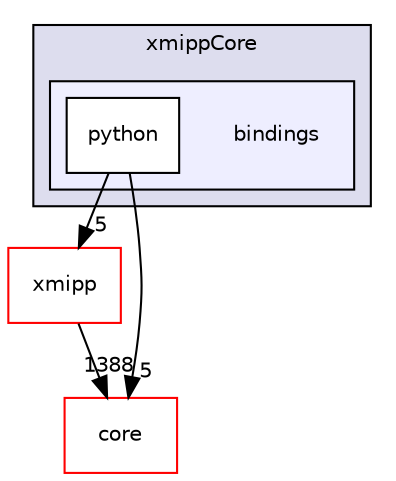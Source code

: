 digraph "xmippCore/bindings" {
  compound=true
  node [ fontsize="10", fontname="Helvetica"];
  edge [ labelfontsize="10", labelfontname="Helvetica"];
  subgraph clusterdir_ce4d0d8fc85c2c70612466225bfce71d {
    graph [ bgcolor="#ddddee", pencolor="black", label="xmippCore" fontname="Helvetica", fontsize="10", URL="dir_ce4d0d8fc85c2c70612466225bfce71d.html"]
  subgraph clusterdir_a2056f6b2a33d9286a94da4743652b84 {
    graph [ bgcolor="#eeeeff", pencolor="black", label="" URL="dir_a2056f6b2a33d9286a94da4743652b84.html"];
    dir_a2056f6b2a33d9286a94da4743652b84 [shape=plaintext label="bindings"];
    dir_16252896b1439a234823b87c64e67050 [shape=box label="python" color="black" fillcolor="white" style="filled" URL="dir_16252896b1439a234823b87c64e67050.html"];
  }
  }
  dir_5bce755d3f27cf36e7d1a940cfd4182d [shape=box label="xmipp" fillcolor="white" style="filled" color="red" URL="dir_5bce755d3f27cf36e7d1a940cfd4182d.html"];
  dir_7b263f08efd4b5bafd60790250e211a5 [shape=box label="core" fillcolor="white" style="filled" color="red" URL="dir_7b263f08efd4b5bafd60790250e211a5.html"];
  dir_5bce755d3f27cf36e7d1a940cfd4182d->dir_7b263f08efd4b5bafd60790250e211a5 [headlabel="1388", labeldistance=1.5 headhref="dir_000033_000328.html"];
  dir_16252896b1439a234823b87c64e67050->dir_5bce755d3f27cf36e7d1a940cfd4182d [headlabel="5", labeldistance=1.5 headhref="dir_000264_000033.html"];
  dir_16252896b1439a234823b87c64e67050->dir_7b263f08efd4b5bafd60790250e211a5 [headlabel="5", labeldistance=1.5 headhref="dir_000264_000328.html"];
}
